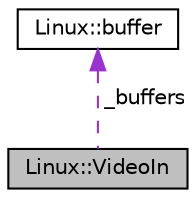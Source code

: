 digraph "Linux::VideoIn"
{
 // INTERACTIVE_SVG=YES
  edge [fontname="Helvetica",fontsize="10",labelfontname="Helvetica",labelfontsize="10"];
  node [fontname="Helvetica",fontsize="10",shape=record];
  Node1 [label="Linux::VideoIn",height=0.2,width=0.4,color="black", fillcolor="grey75", style="filled", fontcolor="black"];
  Node2 -> Node1 [dir="back",color="darkorchid3",fontsize="10",style="dashed",label=" _buffers" ,fontname="Helvetica"];
  Node2 [label="Linux::buffer",height=0.2,width=0.4,color="black", fillcolor="white", style="filled",URL="$structLinux_1_1buffer.html"];
}

